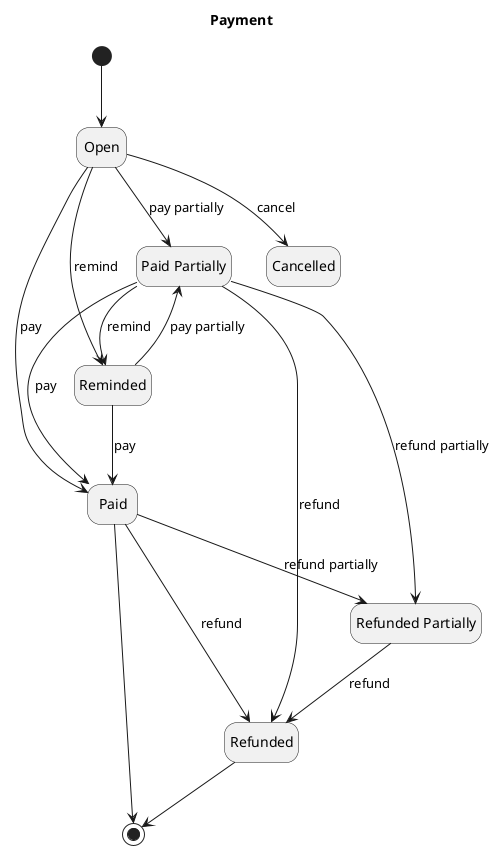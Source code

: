 @startuml

hide empty description


title "Payment"

state "Open" as payment_open
state "Paid" as payment_paid
state "Paid Partially" as payment_paid_partially
state "Refunded" as payment_refunded
state "Refunded Partially" as payment_refunded_partially
state "Cancelled" as payment_cancelled
state "Reminded" as payment_reminded

[*] --> payment_open
payment_open --> payment_cancelled : cancel
payment_open --> payment_reminded : remind
payment_open --> payment_paid : pay
payment_open --> payment_paid_partially : pay partially

payment_reminded --> payment_paid_partially : pay partially
payment_reminded --> payment_paid : pay

payment_paid_partially --> payment_reminded : remind
payment_paid_partially --> payment_paid : pay
payment_paid_partially --> payment_refunded_partially : refund partially
payment_paid_partially --> payment_refunded : refund

payment_paid --> payment_refunded : refund
payment_paid --> payment_refunded_partially : refund partially

payment_refunded_partially --> payment_refunded : refund

payment_refunded --> [*]
payment_paid --> [*]

@enduml
